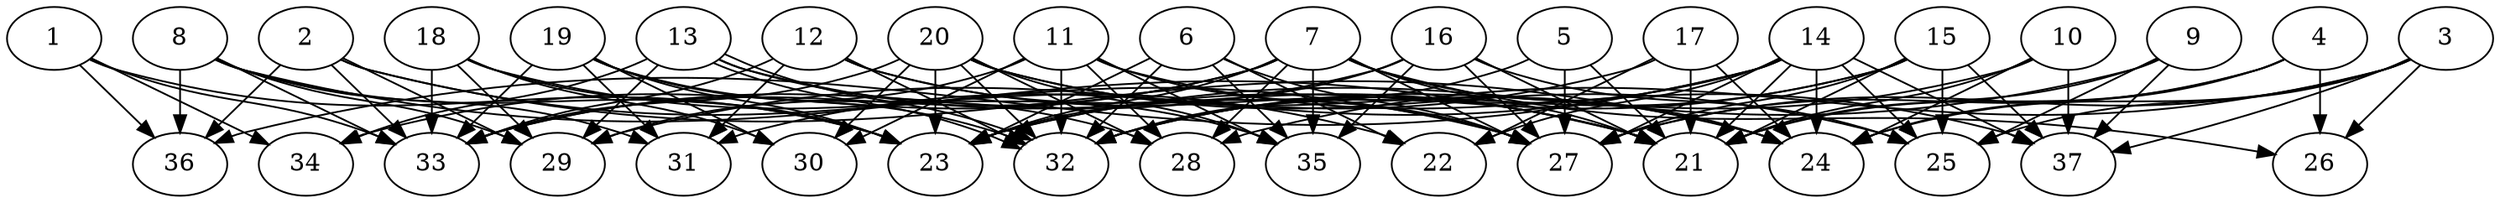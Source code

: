 // DAG (tier=3-complex, mode=compute, n=37, ccr=0.473, fat=0.869, density=0.671, regular=0.353, jump=0.257, mindata=1048576, maxdata=16777216)
// DAG automatically generated by daggen at Sun Aug 24 16:33:34 2025
// /home/ermia/Project/Environments/daggen/bin/daggen --dot --ccr 0.473 --fat 0.869 --regular 0.353 --density 0.671 --jump 0.257 --mindata 1048576 --maxdata 16777216 -n 37 
digraph G {
  1 [size="3046586870359583096832", alpha="0.07", expect_size="1523293435179791548416"]
  1 -> 23 [size ="1681250259566592"]
  1 -> 33 [size ="1681250259566592"]
  1 -> 34 [size ="1681250259566592"]
  1 -> 36 [size ="1681250259566592"]
  2 [size="2027698296684756", alpha="0.08", expect_size="1013849148342378"]
  2 -> 24 [size ="32654577631232"]
  2 -> 27 [size ="32654577631232"]
  2 -> 29 [size ="32654577631232"]
  2 -> 33 [size ="32654577631232"]
  2 -> 36 [size ="32654577631232"]
  3 [size="2174074574845325082624", alpha="0.00", expect_size="1087037287422662541312"]
  3 -> 24 [size ="1342578263851008"]
  3 -> 25 [size ="1342578263851008"]
  3 -> 26 [size ="1342578263851008"]
  3 -> 27 [size ="1342578263851008"]
  3 -> 28 [size ="1342578263851008"]
  3 -> 37 [size ="1342578263851008"]
  4 [size="10163912587391026", alpha="0.03", expect_size="5081956293695513"]
  4 -> 21 [size ="190225477271552"]
  4 -> 24 [size ="190225477271552"]
  4 -> 26 [size ="190225477271552"]
  4 -> 27 [size ="190225477271552"]
  5 [size="61418173505153794048", alpha="0.19", expect_size="30709086752576897024"]
  5 -> 21 [size ="124533994422272"]
  5 -> 27 [size ="124533994422272"]
  5 -> 32 [size ="124533994422272"]
  6 [size="552692512349353600", alpha="0.02", expect_size="276346256174676800"]
  6 -> 22 [size ="460975559933952"]
  6 -> 23 [size ="460975559933952"]
  6 -> 27 [size ="460975559933952"]
  6 -> 32 [size ="460975559933952"]
  6 -> 35 [size ="460975559933952"]
  7 [size="53619647284778008", alpha="0.05", expect_size="26809823642389004"]
  7 -> 21 [size ="898782313054208"]
  7 -> 23 [size ="898782313054208"]
  7 -> 24 [size ="898782313054208"]
  7 -> 26 [size ="898782313054208"]
  7 -> 27 [size ="898782313054208"]
  7 -> 28 [size ="898782313054208"]
  7 -> 33 [size ="898782313054208"]
  7 -> 34 [size ="898782313054208"]
  7 -> 35 [size ="898782313054208"]
  8 [size="373243611726934144", alpha="0.10", expect_size="186621805863467072"]
  8 -> 21 [size ="943255483056128"]
  8 -> 23 [size ="943255483056128"]
  8 -> 29 [size ="943255483056128"]
  8 -> 31 [size ="943255483056128"]
  8 -> 33 [size ="943255483056128"]
  8 -> 36 [size ="943255483056128"]
  9 [size="344667912248913559552", alpha="0.09", expect_size="172333956124456779776"]
  9 -> 21 [size ="393269762588672"]
  9 -> 23 [size ="393269762588672"]
  9 -> 25 [size ="393269762588672"]
  9 -> 37 [size ="393269762588672"]
  10 [size="4343844883363105079296", alpha="0.15", expect_size="2171922441681552539648"]
  10 -> 21 [size ="2129803448680448"]
  10 -> 24 [size ="2129803448680448"]
  10 -> 32 [size ="2129803448680448"]
  10 -> 37 [size ="2129803448680448"]
  11 [size="114136666366852928", alpha="0.04", expect_size="57068333183426464"]
  11 -> 27 [size ="1993061085216768"]
  11 -> 28 [size ="1993061085216768"]
  11 -> 29 [size ="1993061085216768"]
  11 -> 30 [size ="1993061085216768"]
  11 -> 32 [size ="1993061085216768"]
  11 -> 35 [size ="1993061085216768"]
  11 -> 37 [size ="1993061085216768"]
  12 [size="1692524361629279715328", alpha="0.18", expect_size="846262180814639857664"]
  12 -> 21 [size ="1136178602442752"]
  12 -> 27 [size ="1136178602442752"]
  12 -> 31 [size ="1136178602442752"]
  12 -> 32 [size ="1136178602442752"]
  12 -> 33 [size ="1136178602442752"]
  13 [size="10420113182596005888", alpha="0.10", expect_size="5210056591298002944"]
  13 -> 21 [size ="38165557542912"]
  13 -> 29 [size ="38165557542912"]
  13 -> 32 [size ="38165557542912"]
  13 -> 32 [size ="38165557542912"]
  13 -> 34 [size ="38165557542912"]
  13 -> 35 [size ="38165557542912"]
  14 [size="232276300310142517248", alpha="0.19", expect_size="116138150155071258624"]
  14 -> 21 [size ="302291953385472"]
  14 -> 22 [size ="302291953385472"]
  14 -> 24 [size ="302291953385472"]
  14 -> 25 [size ="302291953385472"]
  14 -> 27 [size ="302291953385472"]
  14 -> 29 [size ="302291953385472"]
  14 -> 32 [size ="302291953385472"]
  14 -> 36 [size ="302291953385472"]
  14 -> 37 [size ="302291953385472"]
  15 [size="2170952484734688", alpha="0.16", expect_size="1085476242367344"]
  15 -> 21 [size ="124340142080000"]
  15 -> 23 [size ="124340142080000"]
  15 -> 25 [size ="124340142080000"]
  15 -> 27 [size ="124340142080000"]
  15 -> 32 [size ="124340142080000"]
  15 -> 37 [size ="124340142080000"]
  16 [size="56442103272008843264", alpha="0.11", expect_size="28221051636004421632"]
  16 -> 21 [size ="117713275977728"]
  16 -> 23 [size ="117713275977728"]
  16 -> 25 [size ="117713275977728"]
  16 -> 27 [size ="117713275977728"]
  16 -> 33 [size ="117713275977728"]
  16 -> 35 [size ="117713275977728"]
  17 [size="335938711649833", alpha="0.00", expect_size="167969355824916"]
  17 -> 21 [size ="24990300766208"]
  17 -> 22 [size ="24990300766208"]
  17 -> 24 [size ="24990300766208"]
  17 -> 31 [size ="24990300766208"]
  18 [size="286820133246686240", alpha="0.02", expect_size="143410066623343120"]
  18 -> 22 [size ="116960314523648"]
  18 -> 23 [size ="116960314523648"]
  18 -> 29 [size ="116960314523648"]
  18 -> 30 [size ="116960314523648"]
  18 -> 33 [size ="116960314523648"]
  19 [size="2028950621031789232128", alpha="0.09", expect_size="1014475310515894616064"]
  19 -> 23 [size ="1282146463383552"]
  19 -> 28 [size ="1282146463383552"]
  19 -> 30 [size ="1282146463383552"]
  19 -> 31 [size ="1282146463383552"]
  19 -> 32 [size ="1282146463383552"]
  19 -> 33 [size ="1282146463383552"]
  20 [size="1115173138385277550592", alpha="0.13", expect_size="557586569192638775296"]
  20 -> 23 [size ="860303164178432"]
  20 -> 24 [size ="860303164178432"]
  20 -> 25 [size ="860303164178432"]
  20 -> 28 [size ="860303164178432"]
  20 -> 30 [size ="860303164178432"]
  20 -> 32 [size ="860303164178432"]
  20 -> 33 [size ="860303164178432"]
  20 -> 35 [size ="860303164178432"]
  21 [size="14286300960636274", alpha="0.19", expect_size="7143150480318137"]
  22 [size="970651226773765120", alpha="0.12", expect_size="485325613386882560"]
  23 [size="856860162711148928", alpha="0.02", expect_size="428430081355574464"]
  24 [size="9816619740775317504", alpha="0.02", expect_size="4908309870387658752"]
  25 [size="2328116578407015251968", alpha="0.19", expect_size="1164058289203507625984"]
  26 [size="1642921173674761216", alpha="0.05", expect_size="821460586837380608"]
  27 [size="302010148013570260992", alpha="0.19", expect_size="151005074006785130496"]
  28 [size="4338939663757657243648", alpha="0.12", expect_size="2169469831878828621824"]
  29 [size="128898839645988672", alpha="0.10", expect_size="64449419822994336"]
  30 [size="880382939018348160", alpha="0.08", expect_size="440191469509174080"]
  31 [size="414450781675044470784", alpha="0.10", expect_size="207225390837522235392"]
  32 [size="1614174530901795", alpha="0.19", expect_size="807087265450897"]
  33 [size="67489490672461424", alpha="0.05", expect_size="33744745336230712"]
  34 [size="1151233479246086144000", alpha="0.19", expect_size="575616739623043072000"]
  35 [size="4950452312927069", alpha="0.06", expect_size="2475226156463534"]
  36 [size="2853262316148274", alpha="0.05", expect_size="1426631158074137"]
  37 [size="7805448324424949", alpha="0.16", expect_size="3902724162212474"]
}